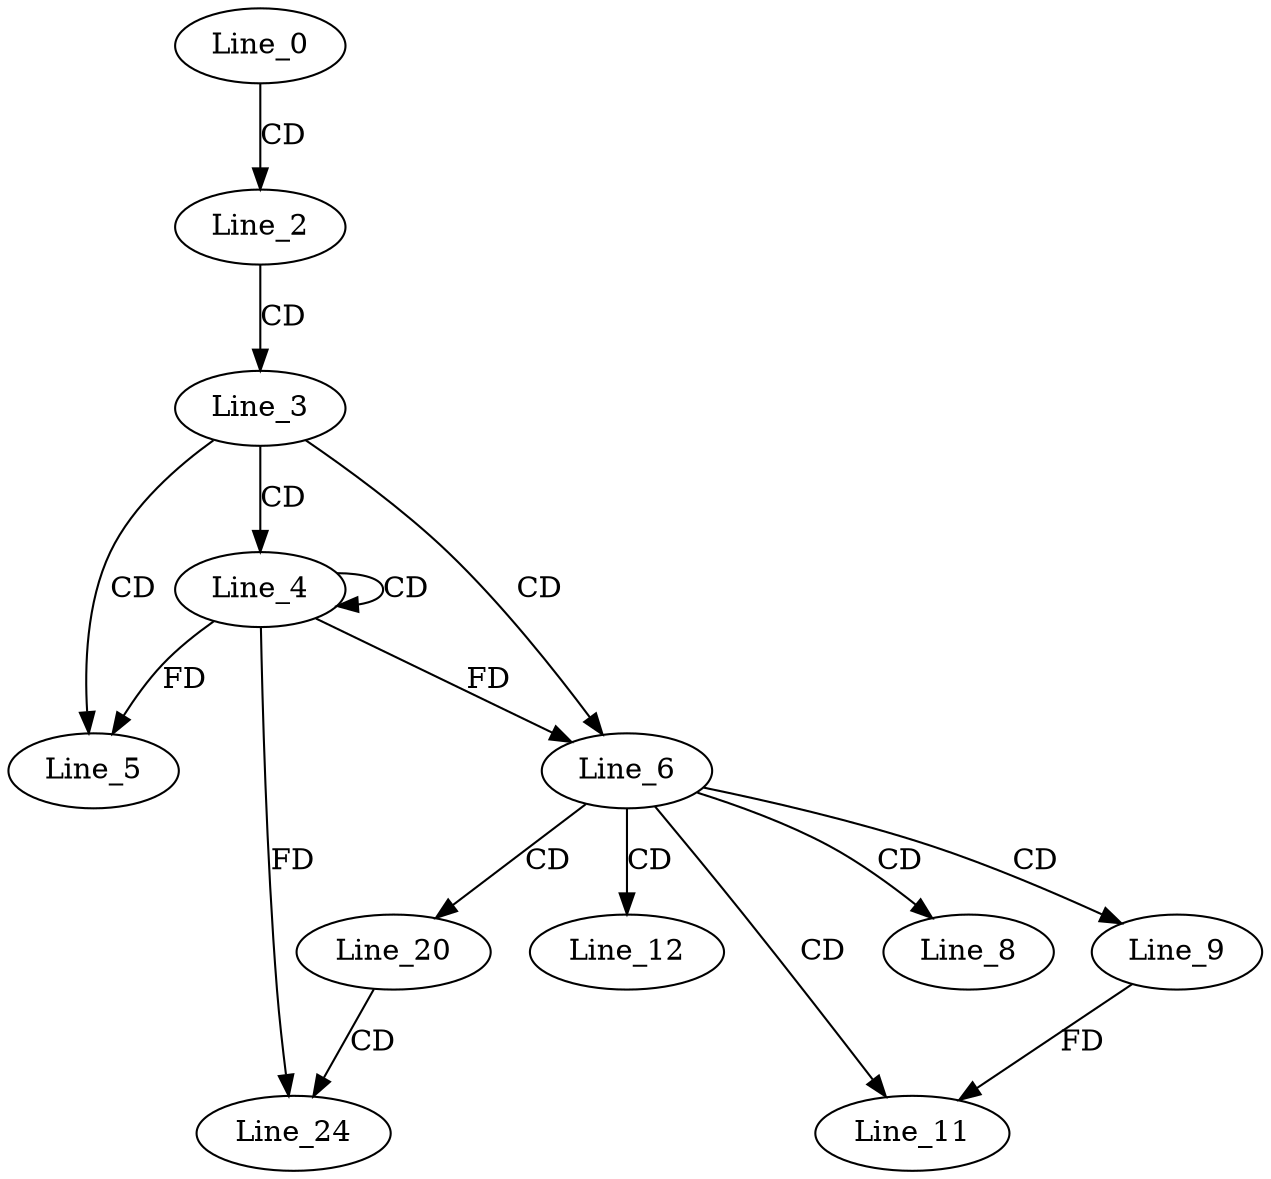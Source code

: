 digraph G {
  Line_0;
  Line_2;
  Line_3;
  Line_4;
  Line_4;
  Line_5;
  Line_6;
  Line_8;
  Line_9;
  Line_9;
  Line_11;
  Line_12;
  Line_20;
  Line_24;
  Line_0 -> Line_2 [ label="CD" ];
  Line_2 -> Line_3 [ label="CD" ];
  Line_3 -> Line_4 [ label="CD" ];
  Line_4 -> Line_4 [ label="CD" ];
  Line_3 -> Line_5 [ label="CD" ];
  Line_4 -> Line_5 [ label="FD" ];
  Line_3 -> Line_6 [ label="CD" ];
  Line_4 -> Line_6 [ label="FD" ];
  Line_6 -> Line_8 [ label="CD" ];
  Line_6 -> Line_9 [ label="CD" ];
  Line_6 -> Line_11 [ label="CD" ];
  Line_9 -> Line_11 [ label="FD" ];
  Line_6 -> Line_12 [ label="CD" ];
  Line_6 -> Line_20 [ label="CD" ];
  Line_20 -> Line_24 [ label="CD" ];
  Line_4 -> Line_24 [ label="FD" ];
}
